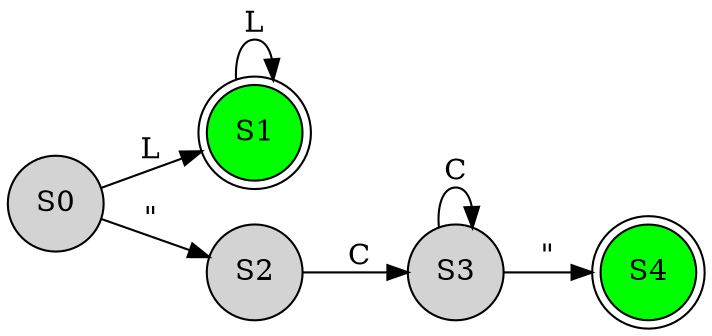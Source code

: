digraph Automata {
rankdir=LR;
node [shape = circle, style=filled];
S0 -> S1 [label="L"];
S1 -> S1 [label="L"];
S0 -> S2 [label="\""];
S2 -> S3 [label="C"];
S3 -> S3 [label="C"];
S3 -> S4 [label="\""];
S1 [shape = doublecircle, fillcolor = "green"];
S4 [shape = doublecircle, fillcolor = "green"];
}
